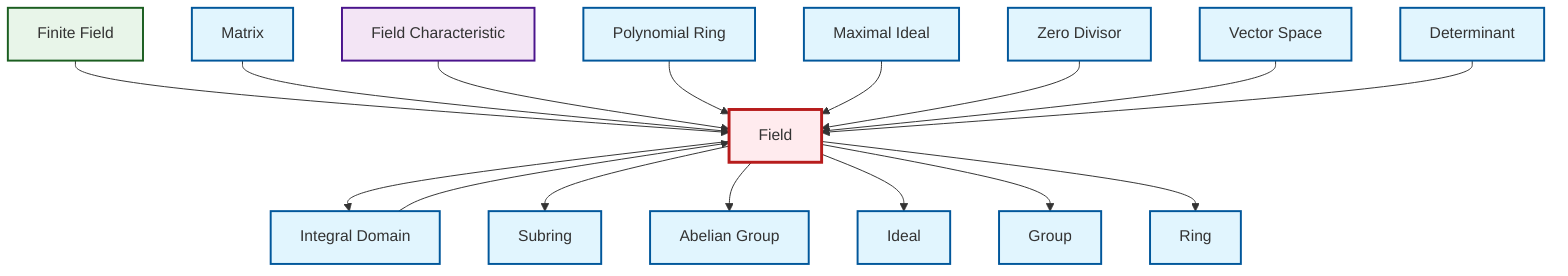 graph TD
    classDef definition fill:#e1f5fe,stroke:#01579b,stroke-width:2px
    classDef theorem fill:#f3e5f5,stroke:#4a148c,stroke-width:2px
    classDef axiom fill:#fff3e0,stroke:#e65100,stroke-width:2px
    classDef example fill:#e8f5e9,stroke:#1b5e20,stroke-width:2px
    classDef current fill:#ffebee,stroke:#b71c1c,stroke-width:3px
    thm-field-characteristic["Field Characteristic"]:::theorem
    def-integral-domain["Integral Domain"]:::definition
    def-group["Group"]:::definition
    def-abelian-group["Abelian Group"]:::definition
    def-determinant["Determinant"]:::definition
    def-field["Field"]:::definition
    def-zero-divisor["Zero Divisor"]:::definition
    def-subring["Subring"]:::definition
    def-ring["Ring"]:::definition
    def-matrix["Matrix"]:::definition
    def-maximal-ideal["Maximal Ideal"]:::definition
    ex-finite-field["Finite Field"]:::example
    def-polynomial-ring["Polynomial Ring"]:::definition
    def-ideal["Ideal"]:::definition
    def-vector-space["Vector Space"]:::definition
    def-field --> def-integral-domain
    def-field --> def-subring
    ex-finite-field --> def-field
    def-matrix --> def-field
    thm-field-characteristic --> def-field
    def-integral-domain --> def-field
    def-field --> def-abelian-group
    def-field --> def-ideal
    def-polynomial-ring --> def-field
    def-maximal-ideal --> def-field
    def-zero-divisor --> def-field
    def-vector-space --> def-field
    def-determinant --> def-field
    def-field --> def-group
    def-field --> def-ring
    class def-field current